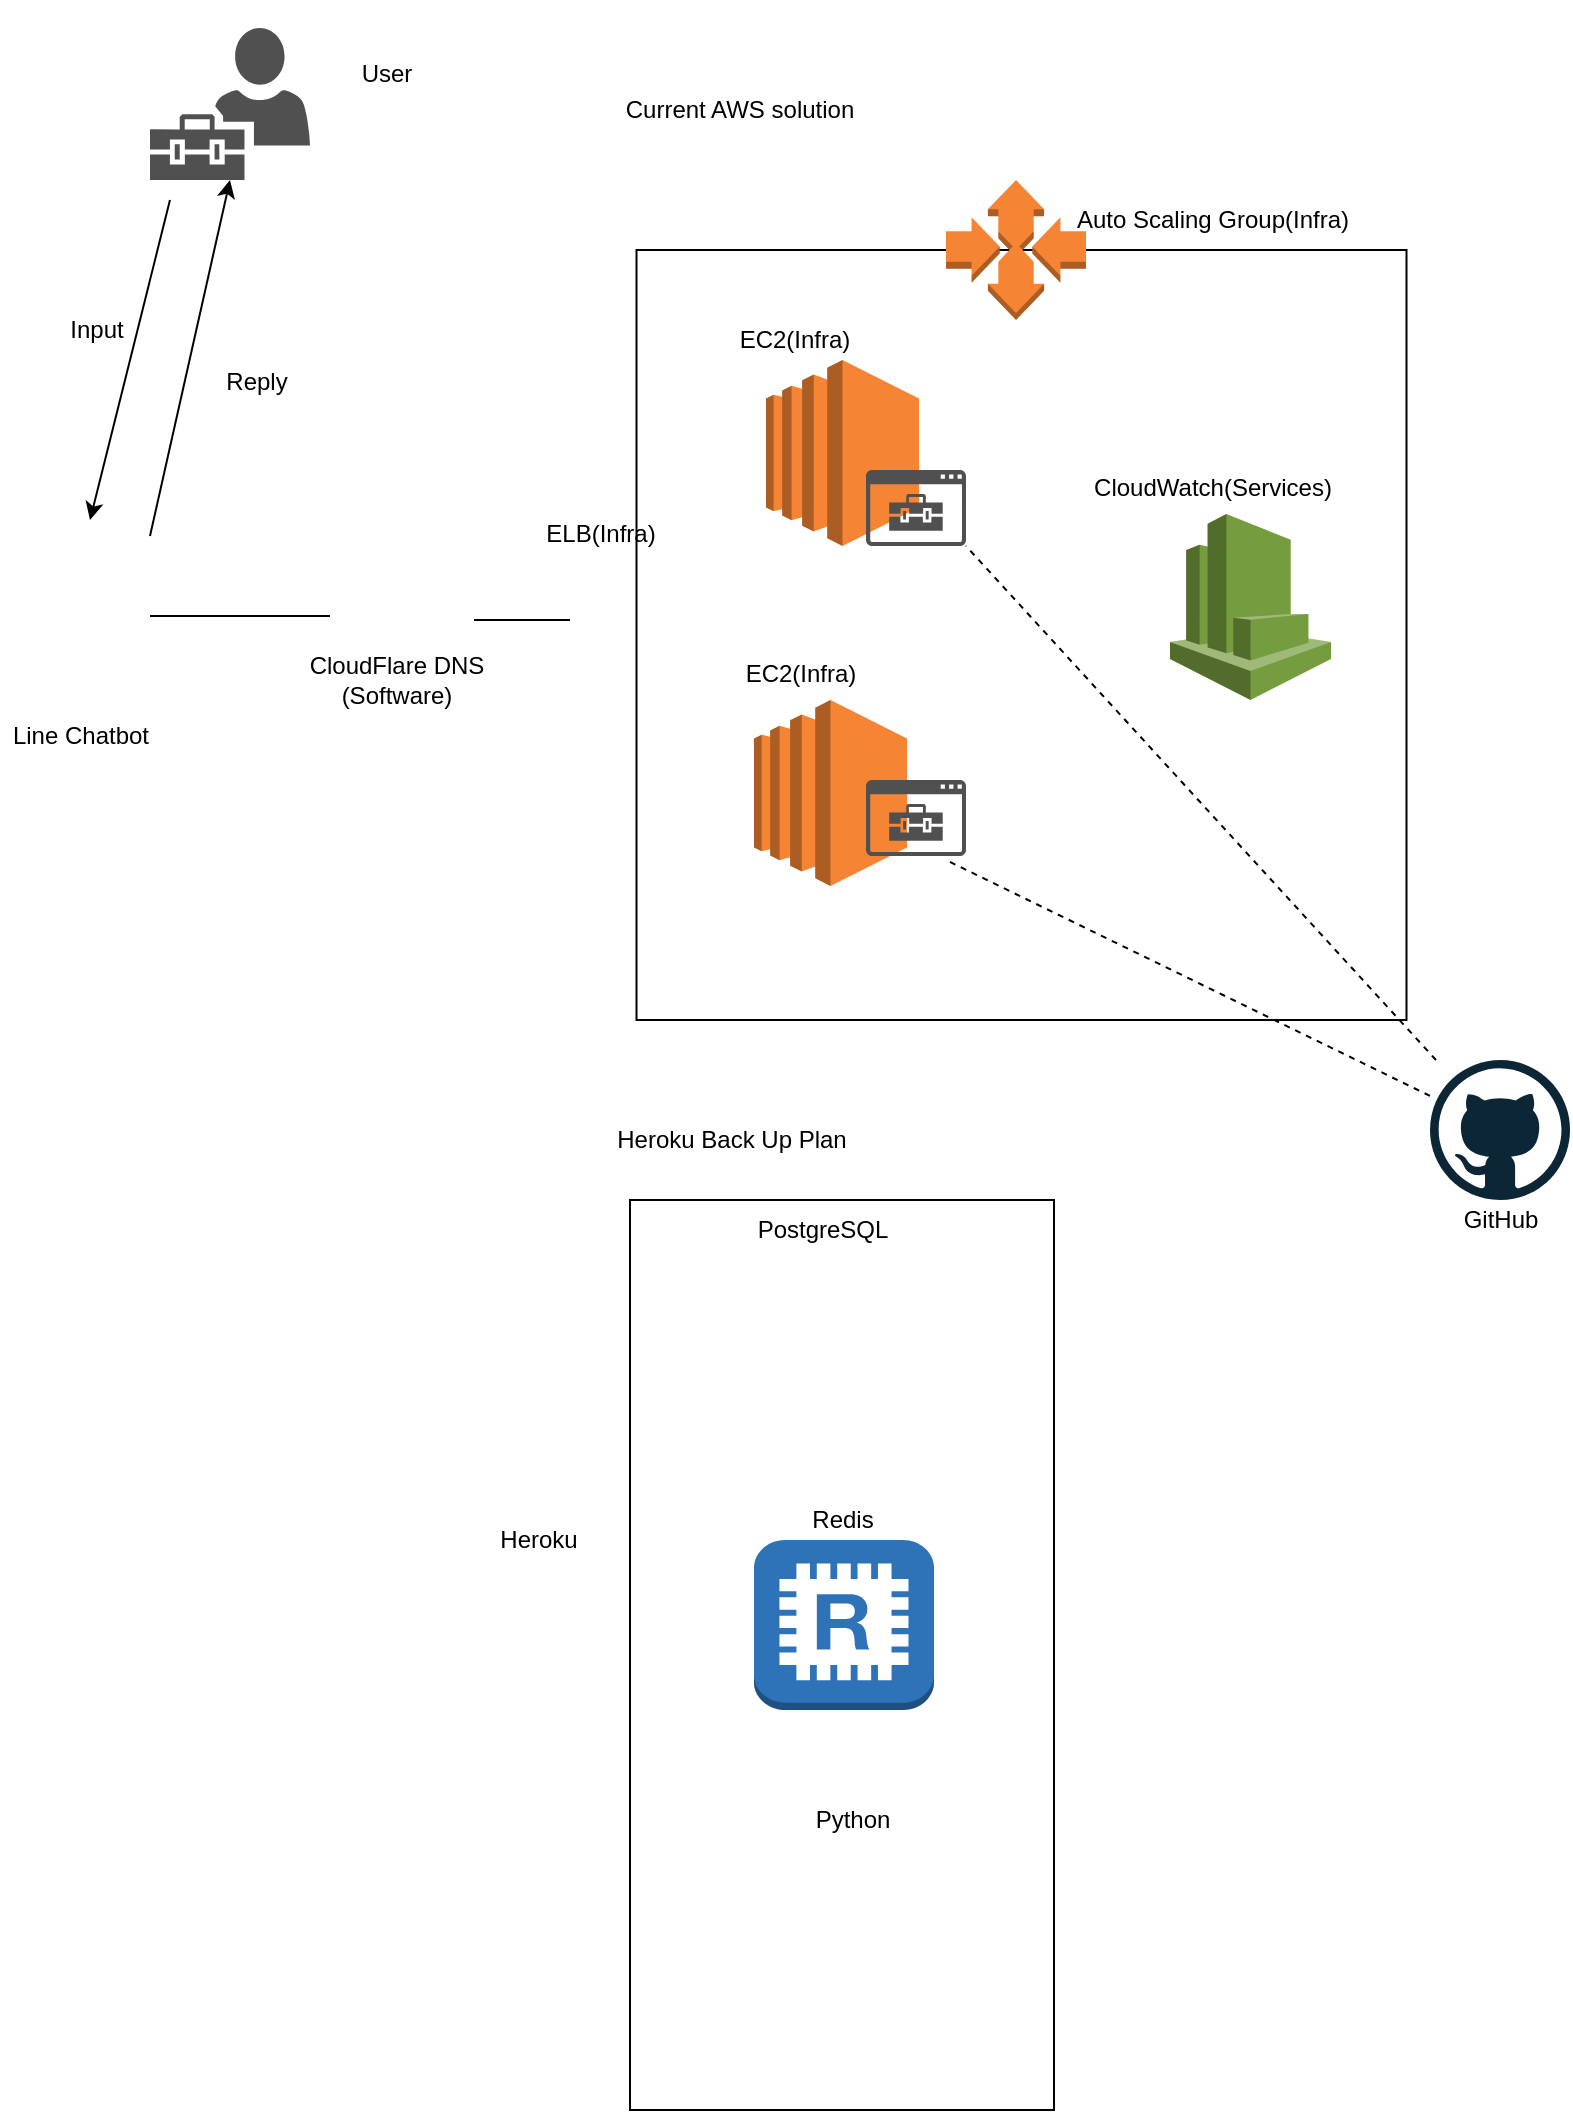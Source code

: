 <mxfile version="12.9.10" type="device"><diagram id="91f5ELqFwGV0N6CpbO1z" name="Page-1"><mxGraphModel dx="1422" dy="794" grid="1" gridSize="10" guides="1" tooltips="1" connect="1" arrows="1" fold="1" page="1" pageScale="1" pageWidth="827" pageHeight="1169" math="0" shadow="0"><root><mxCell id="0"/><mxCell id="1" parent="0"/><mxCell id="JUPMm7fhc4aHUJpDSx4B-50" value="" style="rounded=0;whiteSpace=wrap;html=1;" vertex="1" parent="1"><mxGeometry x="340" y="600" width="212" height="455" as="geometry"/></mxCell><mxCell id="JUPMm7fhc4aHUJpDSx4B-7" value="" style="whiteSpace=wrap;html=1;aspect=fixed;" vertex="1" parent="1"><mxGeometry x="343.25" y="125" width="385" height="385" as="geometry"/></mxCell><mxCell id="JUPMm7fhc4aHUJpDSx4B-1" value="Current AWS solution" style="text;html=1;strokeColor=none;fillColor=none;align=center;verticalAlign=middle;whiteSpace=wrap;rounded=0;" vertex="1" parent="1"><mxGeometry x="310" width="170" height="110" as="geometry"/></mxCell><mxCell id="JUPMm7fhc4aHUJpDSx4B-2" value="" style="shape=image;html=1;verticalAlign=top;verticalLabelPosition=bottom;labelBackgroundColor=#ffffff;imageAspect=0;aspect=fixed;image=https://cdn2.iconfinder.com/data/icons/amazon-aws-stencils/100/Compute__Networking_copy_Elastic_Load_Balancing-128.png" vertex="1" parent="1"><mxGeometry x="280" y="253.5" width="128" height="128" as="geometry"/></mxCell><mxCell id="JUPMm7fhc4aHUJpDSx4B-4" value="" style="outlineConnect=0;dashed=0;verticalLabelPosition=bottom;verticalAlign=top;align=center;html=1;shape=mxgraph.aws3.ec2;fillColor=#F58534;gradientColor=none;" vertex="1" parent="1"><mxGeometry x="408" y="180" width="76.5" height="93" as="geometry"/></mxCell><mxCell id="JUPMm7fhc4aHUJpDSx4B-5" value="" style="outlineConnect=0;dashed=0;verticalLabelPosition=bottom;verticalAlign=top;align=center;html=1;shape=mxgraph.aws3.ec2;fillColor=#F58534;gradientColor=none;" vertex="1" parent="1"><mxGeometry x="402" y="350" width="76.5" height="93" as="geometry"/></mxCell><mxCell id="JUPMm7fhc4aHUJpDSx4B-6" value="" style="outlineConnect=0;dashed=0;verticalLabelPosition=bottom;verticalAlign=top;align=center;html=1;shape=mxgraph.aws3.auto_scaling;fillColor=#F58534;gradientColor=none;" vertex="1" parent="1"><mxGeometry x="498" y="90" width="70" height="70" as="geometry"/></mxCell><mxCell id="JUPMm7fhc4aHUJpDSx4B-11" value="" style="outlineConnect=0;dashed=0;verticalLabelPosition=bottom;verticalAlign=top;align=center;html=1;shape=mxgraph.aws3.cloudwatch;fillColor=#759C3E;gradientColor=none;" vertex="1" parent="1"><mxGeometry x="610" y="257" width="80.5" height="93" as="geometry"/></mxCell><mxCell id="JUPMm7fhc4aHUJpDSx4B-12" value="" style="pointerEvents=1;shadow=0;dashed=0;html=1;strokeColor=none;labelPosition=center;verticalLabelPosition=bottom;verticalAlign=top;align=center;fillColor=#505050;shape=mxgraph.mscae.intune.intune_managed_app" vertex="1" parent="1"><mxGeometry x="458" y="235" width="50" height="38" as="geometry"/></mxCell><mxCell id="JUPMm7fhc4aHUJpDSx4B-13" value="" style="pointerEvents=1;shadow=0;dashed=0;html=1;strokeColor=none;labelPosition=center;verticalLabelPosition=bottom;verticalAlign=top;align=center;fillColor=#505050;shape=mxgraph.mscae.intune.intune_managed_app" vertex="1" parent="1"><mxGeometry x="458" y="390" width="50" height="38" as="geometry"/></mxCell><mxCell id="JUPMm7fhc4aHUJpDSx4B-14" value="Auto Scaling Group(Infra)" style="text;html=1;align=center;verticalAlign=middle;resizable=0;points=[];autosize=1;" vertex="1" parent="1"><mxGeometry x="555.5" y="100" width="150" height="20" as="geometry"/></mxCell><mxCell id="JUPMm7fhc4aHUJpDSx4B-16" value="ELB(Infra)" style="text;html=1;align=center;verticalAlign=middle;resizable=0;points=[];autosize=1;" vertex="1" parent="1"><mxGeometry x="290" y="257" width="70" height="20" as="geometry"/></mxCell><mxCell id="JUPMm7fhc4aHUJpDSx4B-17" value="EC2(Infra)" style="text;html=1;align=center;verticalAlign=middle;resizable=0;points=[];autosize=1;" vertex="1" parent="1"><mxGeometry x="387" y="160" width="70" height="20" as="geometry"/></mxCell><mxCell id="JUPMm7fhc4aHUJpDSx4B-20" value="CloudWatch(Services)" style="text;html=1;align=center;verticalAlign=middle;resizable=0;points=[];autosize=1;" vertex="1" parent="1"><mxGeometry x="565.5" y="233.5" width="130" height="20" as="geometry"/></mxCell><mxCell id="JUPMm7fhc4aHUJpDSx4B-21" value="" style="endArrow=none;dashed=1;html=1;" edge="1" parent="1" source="JUPMm7fhc4aHUJpDSx4B-22"><mxGeometry width="50" height="50" relative="1" as="geometry"><mxPoint x="588" y="590" as="sourcePoint"/><mxPoint x="498" y="430" as="targetPoint"/></mxGeometry></mxCell><mxCell id="JUPMm7fhc4aHUJpDSx4B-22" value="" style="dashed=0;outlineConnect=0;html=1;align=center;labelPosition=center;verticalLabelPosition=bottom;verticalAlign=top;shape=mxgraph.weblogos.github" vertex="1" parent="1"><mxGeometry x="740" y="530" width="70" height="70" as="geometry"/></mxCell><mxCell id="JUPMm7fhc4aHUJpDSx4B-23" value="" style="endArrow=none;dashed=1;html=1;" edge="1" parent="1" source="JUPMm7fhc4aHUJpDSx4B-22"><mxGeometry width="50" height="50" relative="1" as="geometry"><mxPoint x="458" y="323" as="sourcePoint"/><mxPoint x="508" y="273" as="targetPoint"/></mxGeometry></mxCell><mxCell id="JUPMm7fhc4aHUJpDSx4B-25" value="" style="shape=image;html=1;verticalAlign=top;verticalLabelPosition=bottom;labelBackgroundColor=#ffffff;imageAspect=0;aspect=fixed;image=https://cdn4.iconfinder.com/data/icons/logos-brands-5/24/cloudflare-128.png" vertex="1" parent="1"><mxGeometry x="173" y="257" width="90" height="90" as="geometry"/></mxCell><mxCell id="JUPMm7fhc4aHUJpDSx4B-26" value="CloudFlare DNS&lt;br&gt;(Software)" style="text;html=1;align=center;verticalAlign=middle;resizable=0;points=[];autosize=1;" vertex="1" parent="1"><mxGeometry x="173" y="325" width="100" height="30" as="geometry"/></mxCell><mxCell id="JUPMm7fhc4aHUJpDSx4B-27" value="GitHub" style="text;html=1;align=center;verticalAlign=middle;resizable=0;points=[];autosize=1;" vertex="1" parent="1"><mxGeometry x="750" y="600" width="50" height="20" as="geometry"/></mxCell><mxCell id="JUPMm7fhc4aHUJpDSx4B-31" value="" style="pointerEvents=1;shadow=0;dashed=0;html=1;strokeColor=none;labelPosition=center;verticalLabelPosition=bottom;verticalAlign=top;align=center;fillColor=#505050;shape=mxgraph.mscae.intune.user_management" vertex="1" parent="1"><mxGeometry x="100" y="14" width="80" height="76" as="geometry"/></mxCell><mxCell id="JUPMm7fhc4aHUJpDSx4B-32" value="User" style="text;html=1;align=center;verticalAlign=middle;resizable=0;points=[];autosize=1;" vertex="1" parent="1"><mxGeometry x="198" y="27" width="40" height="20" as="geometry"/></mxCell><mxCell id="JUPMm7fhc4aHUJpDSx4B-33" value="" style="shape=image;html=1;verticalAlign=top;verticalLabelPosition=bottom;labelBackgroundColor=#ffffff;imageAspect=0;aspect=fixed;image=https://cdn3.iconfinder.com/data/icons/digital-banking-solid-fast-transfer/512/customer_live_chat_service-128.png" vertex="1" parent="1"><mxGeometry x="29" y="268" width="71" height="71" as="geometry"/></mxCell><mxCell id="JUPMm7fhc4aHUJpDSx4B-34" value="Line Chatbot" style="text;html=1;align=center;verticalAlign=middle;resizable=0;points=[];autosize=1;" vertex="1" parent="1"><mxGeometry x="25" y="358" width="80" height="20" as="geometry"/></mxCell><mxCell id="JUPMm7fhc4aHUJpDSx4B-35" value="" style="endArrow=classic;html=1;" edge="1" parent="1"><mxGeometry width="50" height="50" relative="1" as="geometry"><mxPoint x="110" y="100" as="sourcePoint"/><mxPoint x="70" y="260" as="targetPoint"/></mxGeometry></mxCell><mxCell id="JUPMm7fhc4aHUJpDSx4B-36" value="Input" style="text;html=1;align=center;verticalAlign=middle;resizable=0;points=[];autosize=1;" vertex="1" parent="1"><mxGeometry x="53" y="155" width="40" height="20" as="geometry"/></mxCell><mxCell id="JUPMm7fhc4aHUJpDSx4B-37" value="" style="endArrow=classic;html=1;entryX=0.5;entryY=1;entryDx=0;entryDy=0;entryPerimeter=0;exitX=1;exitY=0;exitDx=0;exitDy=0;" edge="1" parent="1" source="JUPMm7fhc4aHUJpDSx4B-33" target="JUPMm7fhc4aHUJpDSx4B-31"><mxGeometry width="50" height="50" relative="1" as="geometry"><mxPoint x="160" y="240" as="sourcePoint"/><mxPoint x="90" y="270" as="targetPoint"/></mxGeometry></mxCell><mxCell id="JUPMm7fhc4aHUJpDSx4B-38" value="Reply" style="text;html=1;align=center;verticalAlign=middle;resizable=0;points=[];autosize=1;" vertex="1" parent="1"><mxGeometry x="128" y="181" width="50" height="20" as="geometry"/></mxCell><mxCell id="JUPMm7fhc4aHUJpDSx4B-39" value="" style="endArrow=none;html=1;" edge="1" parent="1"><mxGeometry width="50" height="50" relative="1" as="geometry"><mxPoint x="100" y="308" as="sourcePoint"/><mxPoint x="190" y="308" as="targetPoint"/></mxGeometry></mxCell><mxCell id="JUPMm7fhc4aHUJpDSx4B-40" value="" style="endArrow=none;html=1;exitX=0.989;exitY=0.589;exitDx=0;exitDy=0;exitPerimeter=0;" edge="1" parent="1" source="JUPMm7fhc4aHUJpDSx4B-25"><mxGeometry width="50" height="50" relative="1" as="geometry"><mxPoint x="270" y="310" as="sourcePoint"/><mxPoint x="310" y="310" as="targetPoint"/></mxGeometry></mxCell><mxCell id="JUPMm7fhc4aHUJpDSx4B-41" value="" style="shape=image;html=1;verticalAlign=top;verticalLabelPosition=bottom;labelBackgroundColor=#ffffff;imageAspect=0;aspect=fixed;image=https://cdn4.iconfinder.com/data/icons/logos-and-brands/512/267_Python_logo-128.png" vertex="1" parent="1"><mxGeometry x="414" y="920" width="94" height="94" as="geometry"/></mxCell><mxCell id="JUPMm7fhc4aHUJpDSx4B-42" value="" style="outlineConnect=0;dashed=0;verticalLabelPosition=bottom;verticalAlign=top;align=center;html=1;shape=mxgraph.aws3.redis;fillColor=#2E73B8;gradientColor=none;" vertex="1" parent="1"><mxGeometry x="402" y="770" width="90" height="85" as="geometry"/></mxCell><mxCell id="JUPMm7fhc4aHUJpDSx4B-43" value="" style="shape=image;html=1;verticalAlign=top;verticalLabelPosition=bottom;labelBackgroundColor=#ffffff;imageAspect=0;aspect=fixed;image=https://cdn4.iconfinder.com/data/icons/logos-brands-5/24/postgresql-128.png" vertex="1" parent="1"><mxGeometry x="389.5" y="629.5" width="93.5" height="93.5" as="geometry"/></mxCell><mxCell id="JUPMm7fhc4aHUJpDSx4B-44" value="" style="shape=image;html=1;verticalAlign=top;verticalLabelPosition=bottom;labelBackgroundColor=#ffffff;imageAspect=0;aspect=fixed;image=https://cdn1.iconfinder.com/data/icons/simple-icons/128/heroku-128-black.png" vertex="1" parent="1"><mxGeometry x="238" y="770" width="112" height="112" as="geometry"/></mxCell><mxCell id="JUPMm7fhc4aHUJpDSx4B-45" value="Python" style="text;html=1;align=center;verticalAlign=middle;resizable=0;points=[];autosize=1;" vertex="1" parent="1"><mxGeometry x="426.25" y="900" width="50" height="20" as="geometry"/></mxCell><mxCell id="JUPMm7fhc4aHUJpDSx4B-46" value="Redis" style="text;html=1;align=center;verticalAlign=middle;resizable=0;points=[];autosize=1;" vertex="1" parent="1"><mxGeometry x="421.25" y="750" width="50" height="20" as="geometry"/></mxCell><mxCell id="JUPMm7fhc4aHUJpDSx4B-47" value="PostgreSQL" style="text;html=1;align=center;verticalAlign=middle;resizable=0;points=[];autosize=1;" vertex="1" parent="1"><mxGeometry x="396.25" y="605" width="80" height="20" as="geometry"/></mxCell><mxCell id="JUPMm7fhc4aHUJpDSx4B-48" value="Heroku" style="text;html=1;align=center;verticalAlign=middle;resizable=0;points=[];autosize=1;" vertex="1" parent="1"><mxGeometry x="269" y="760" width="50" height="20" as="geometry"/></mxCell><mxCell id="JUPMm7fhc4aHUJpDSx4B-49" value="Heroku Back Up Plan" style="text;html=1;strokeColor=none;fillColor=none;align=center;verticalAlign=middle;whiteSpace=wrap;rounded=0;" vertex="1" parent="1"><mxGeometry x="306.25" y="515" width="170" height="110" as="geometry"/></mxCell><mxCell id="JUPMm7fhc4aHUJpDSx4B-53" value="EC2(Infra)" style="text;html=1;align=center;verticalAlign=middle;resizable=0;points=[];autosize=1;" vertex="1" parent="1"><mxGeometry x="389.5" y="327" width="70" height="20" as="geometry"/></mxCell></root></mxGraphModel></diagram></mxfile>